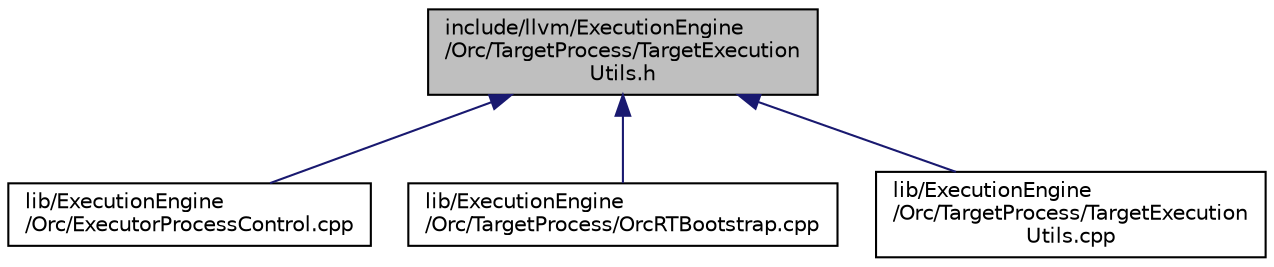 digraph "include/llvm/ExecutionEngine/Orc/TargetProcess/TargetExecutionUtils.h"
{
 // LATEX_PDF_SIZE
  bgcolor="transparent";
  edge [fontname="Helvetica",fontsize="10",labelfontname="Helvetica",labelfontsize="10"];
  node [fontname="Helvetica",fontsize="10",shape=record];
  Node1 [label="include/llvm/ExecutionEngine\l/Orc/TargetProcess/TargetExecution\lUtils.h",height=0.2,width=0.4,color="black", fillcolor="grey75", style="filled", fontcolor="black",tooltip=" "];
  Node1 -> Node2 [dir="back",color="midnightblue",fontsize="10",style="solid",fontname="Helvetica"];
  Node2 [label="lib/ExecutionEngine\l/Orc/ExecutorProcessControl.cpp",height=0.2,width=0.4,color="black",URL="$ExecutorProcessControl_8cpp.html",tooltip=" "];
  Node1 -> Node3 [dir="back",color="midnightblue",fontsize="10",style="solid",fontname="Helvetica"];
  Node3 [label="lib/ExecutionEngine\l/Orc/TargetProcess/OrcRTBootstrap.cpp",height=0.2,width=0.4,color="black",URL="$OrcRTBootstrap_8cpp.html",tooltip=" "];
  Node1 -> Node4 [dir="back",color="midnightblue",fontsize="10",style="solid",fontname="Helvetica"];
  Node4 [label="lib/ExecutionEngine\l/Orc/TargetProcess/TargetExecution\lUtils.cpp",height=0.2,width=0.4,color="black",URL="$TargetExecutionUtils_8cpp.html",tooltip=" "];
}
